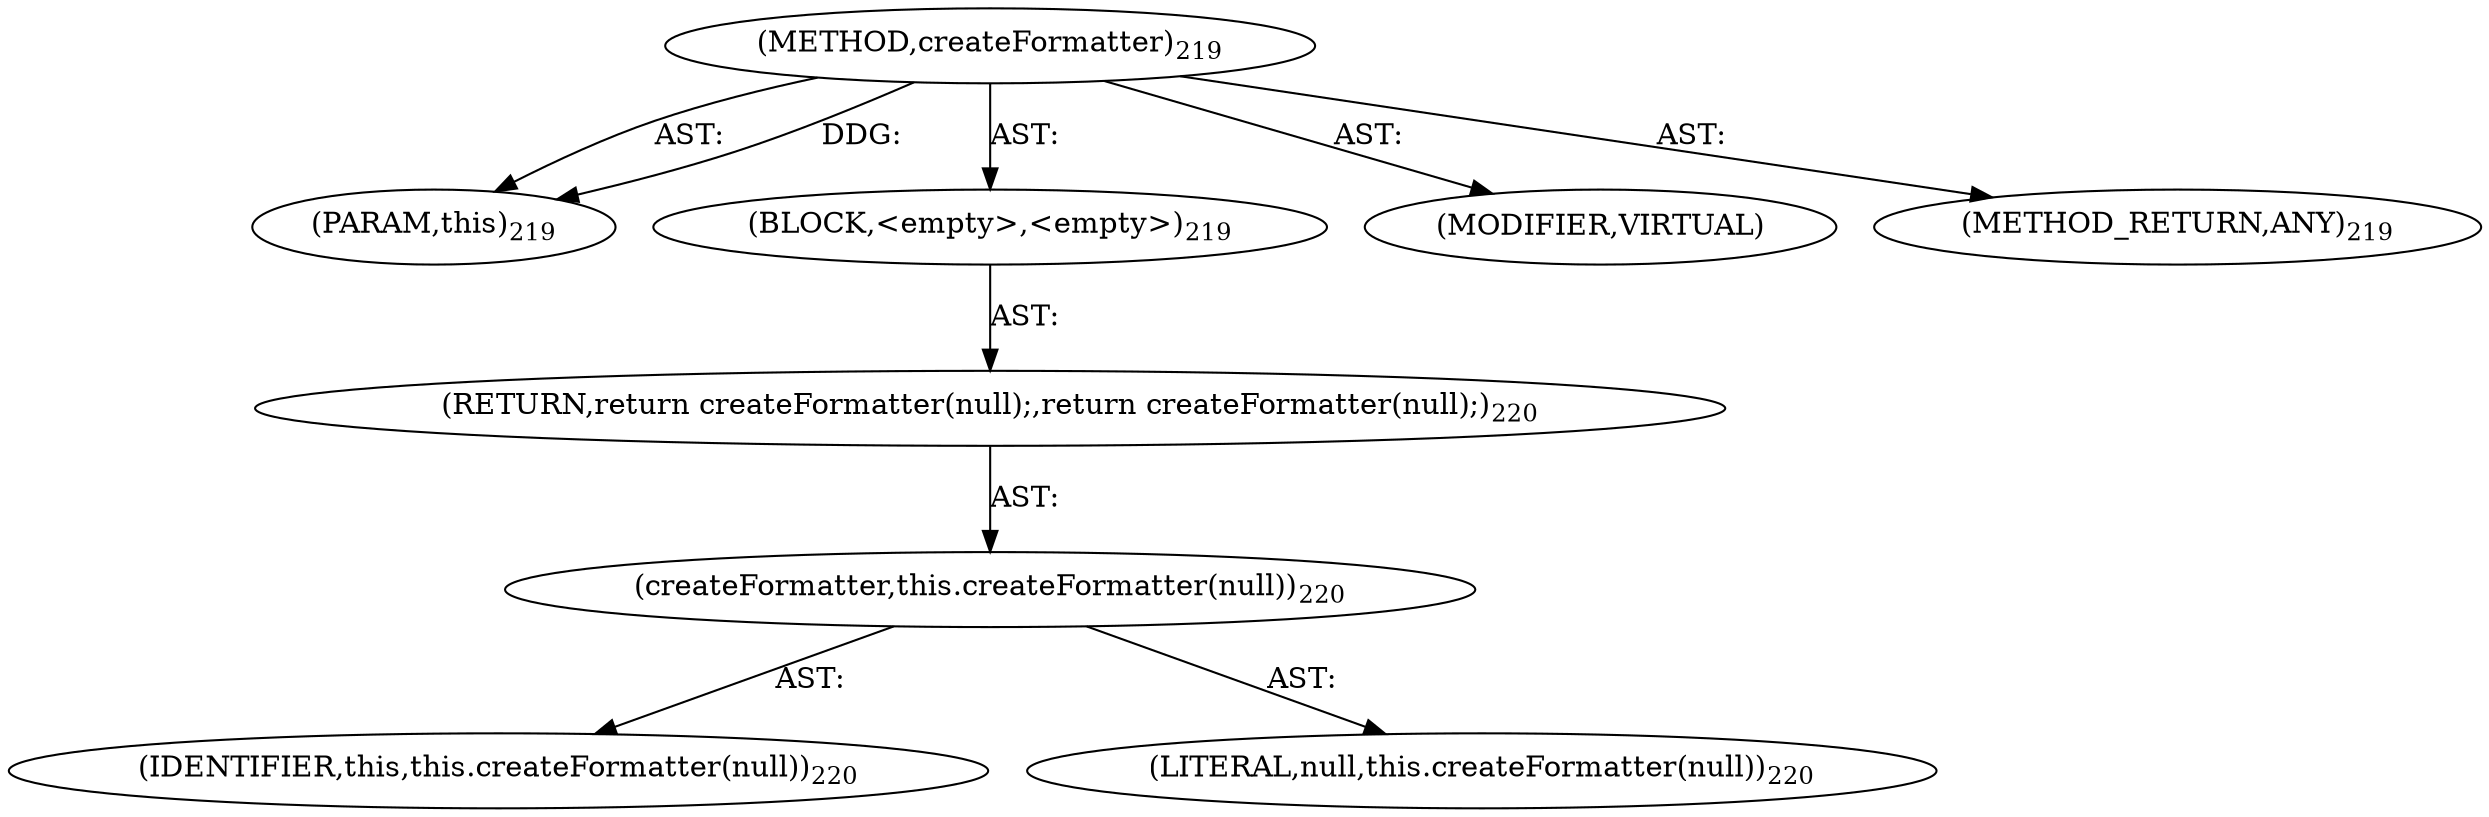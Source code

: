 digraph "createFormatter" {  
"111669149708" [label = <(METHOD,createFormatter)<SUB>219</SUB>> ]
"115964117000" [label = <(PARAM,this)<SUB>219</SUB>> ]
"25769803795" [label = <(BLOCK,&lt;empty&gt;,&lt;empty&gt;)<SUB>219</SUB>> ]
"146028888070" [label = <(RETURN,return createFormatter(null);,return createFormatter(null);)<SUB>220</SUB>> ]
"30064771112" [label = <(createFormatter,this.createFormatter(null))<SUB>220</SUB>> ]
"68719476748" [label = <(IDENTIFIER,this,this.createFormatter(null))<SUB>220</SUB>> ]
"90194313230" [label = <(LITERAL,null,this.createFormatter(null))<SUB>220</SUB>> ]
"133143986205" [label = <(MODIFIER,VIRTUAL)> ]
"128849018892" [label = <(METHOD_RETURN,ANY)<SUB>219</SUB>> ]
  "111669149708" -> "115964117000"  [ label = "AST: "] 
  "111669149708" -> "25769803795"  [ label = "AST: "] 
  "111669149708" -> "133143986205"  [ label = "AST: "] 
  "111669149708" -> "128849018892"  [ label = "AST: "] 
  "25769803795" -> "146028888070"  [ label = "AST: "] 
  "146028888070" -> "30064771112"  [ label = "AST: "] 
  "30064771112" -> "68719476748"  [ label = "AST: "] 
  "30064771112" -> "90194313230"  [ label = "AST: "] 
  "111669149708" -> "115964117000"  [ label = "DDG: "] 
}
